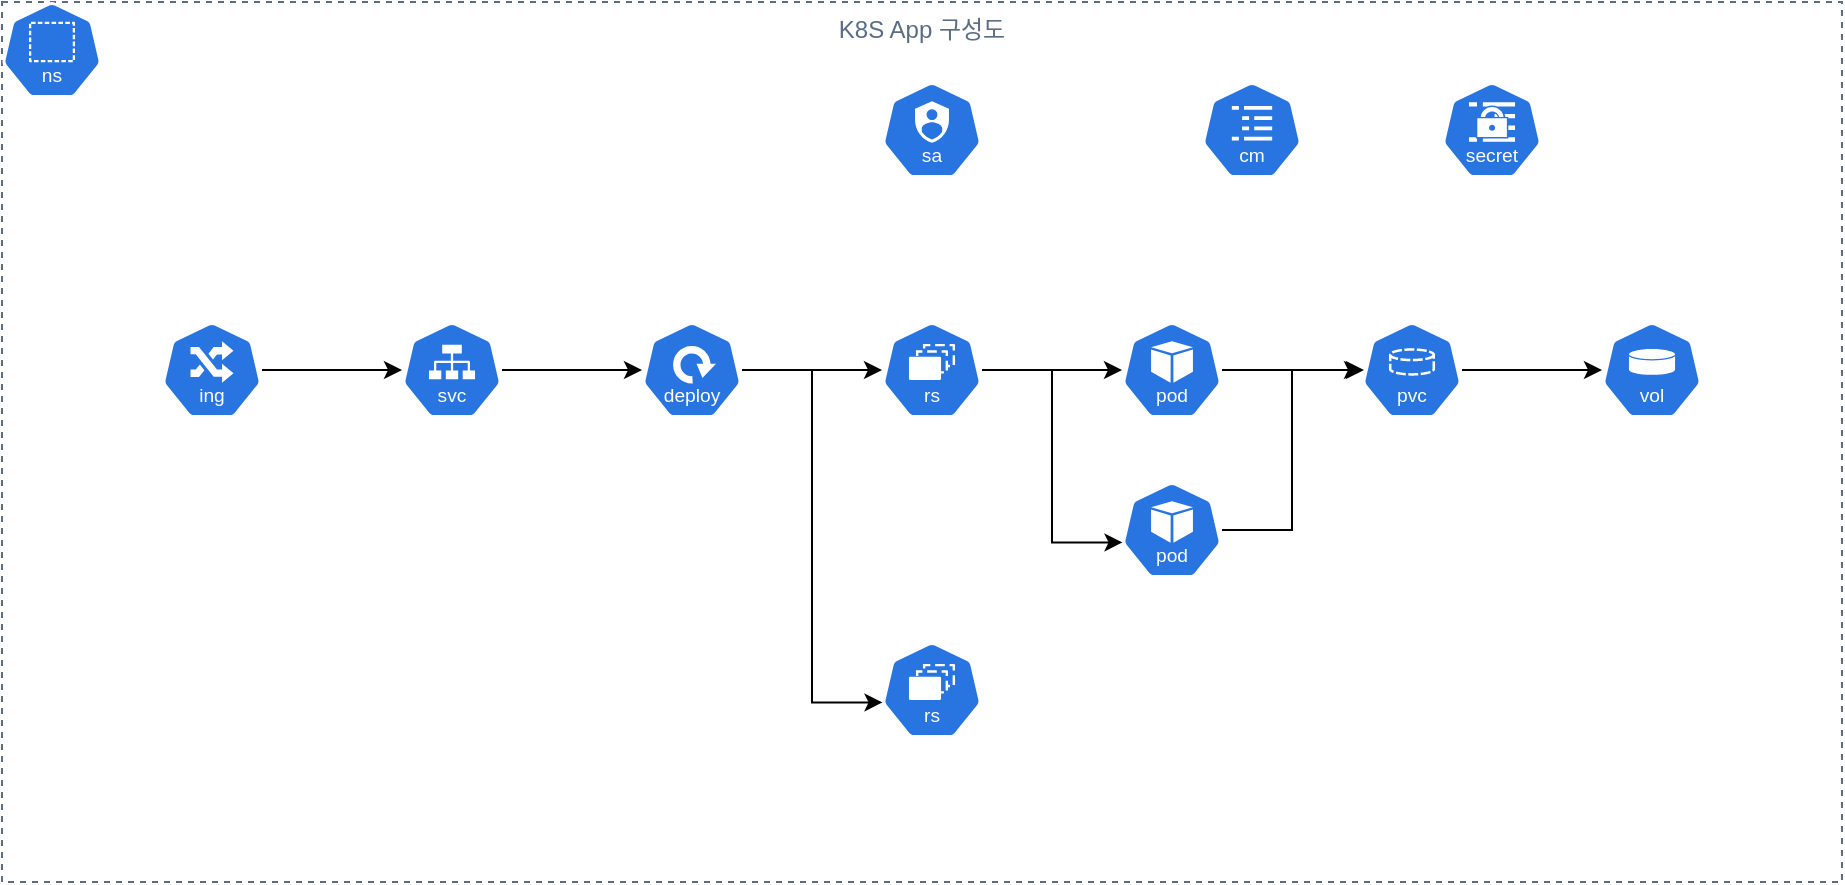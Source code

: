 <mxfile version="27.0.9">
  <diagram name="페이지-1" id="Oi_YQ4LUPEqqa7T-JO6F">
    <mxGraphModel dx="2013" dy="836" grid="1" gridSize="10" guides="1" tooltips="1" connect="1" arrows="1" fold="1" page="1" pageScale="1" pageWidth="827" pageHeight="1169" math="0" shadow="0">
      <root>
        <mxCell id="0" />
        <mxCell id="1" parent="0" />
        <mxCell id="p8cHbhzR3i7QqwwGfhZQ-1" value="K8S App 구성도" style="fillColor=none;strokeColor=#5A6C86;dashed=1;verticalAlign=top;fontStyle=0;fontColor=#5A6C86;whiteSpace=wrap;html=1;" vertex="1" parent="1">
          <mxGeometry x="40" y="80" width="920" height="440" as="geometry" />
        </mxCell>
        <mxCell id="p8cHbhzR3i7QqwwGfhZQ-2" value="" style="aspect=fixed;sketch=0;html=1;dashed=0;whitespace=wrap;verticalLabelPosition=bottom;verticalAlign=top;fillColor=#2875E2;strokeColor=#ffffff;points=[[0.005,0.63,0],[0.1,0.2,0],[0.9,0.2,0],[0.5,0,0],[0.995,0.63,0],[0.72,0.99,0],[0.5,1,0],[0.28,0.99,0]];shape=mxgraph.kubernetes.icon2;kubernetesLabel=1;prIcon=ns" vertex="1" parent="1">
          <mxGeometry x="40" y="80" width="50" height="48" as="geometry" />
        </mxCell>
        <mxCell id="p8cHbhzR3i7QqwwGfhZQ-17" style="edgeStyle=orthogonalEdgeStyle;rounded=0;orthogonalLoop=1;jettySize=auto;html=1;" edge="1" parent="1" source="p8cHbhzR3i7QqwwGfhZQ-4" target="p8cHbhzR3i7QqwwGfhZQ-5">
          <mxGeometry relative="1" as="geometry" />
        </mxCell>
        <mxCell id="p8cHbhzR3i7QqwwGfhZQ-4" value="" style="aspect=fixed;sketch=0;html=1;dashed=0;whitespace=wrap;verticalLabelPosition=bottom;verticalAlign=top;fillColor=#2875E2;strokeColor=#ffffff;points=[[0.005,0.63,0],[0.1,0.2,0],[0.9,0.2,0],[0.5,0,0],[0.995,0.63,0],[0.72,0.99,0],[0.5,1,0],[0.28,0.99,0]];shape=mxgraph.kubernetes.icon2;kubernetesLabel=1;prIcon=ing" vertex="1" parent="1">
          <mxGeometry x="120" y="240" width="50" height="48" as="geometry" />
        </mxCell>
        <mxCell id="p8cHbhzR3i7QqwwGfhZQ-18" style="edgeStyle=orthogonalEdgeStyle;rounded=0;orthogonalLoop=1;jettySize=auto;html=1;" edge="1" parent="1" source="p8cHbhzR3i7QqwwGfhZQ-5" target="p8cHbhzR3i7QqwwGfhZQ-7">
          <mxGeometry relative="1" as="geometry" />
        </mxCell>
        <mxCell id="p8cHbhzR3i7QqwwGfhZQ-5" value="" style="aspect=fixed;sketch=0;html=1;dashed=0;whitespace=wrap;verticalLabelPosition=bottom;verticalAlign=top;fillColor=#2875E2;strokeColor=#ffffff;points=[[0.005,0.63,0],[0.1,0.2,0],[0.9,0.2,0],[0.5,0,0],[0.995,0.63,0],[0.72,0.99,0],[0.5,1,0],[0.28,0.99,0]];shape=mxgraph.kubernetes.icon2;kubernetesLabel=1;prIcon=svc" vertex="1" parent="1">
          <mxGeometry x="240" y="240" width="50" height="48" as="geometry" />
        </mxCell>
        <mxCell id="p8cHbhzR3i7QqwwGfhZQ-22" style="edgeStyle=orthogonalEdgeStyle;rounded=0;orthogonalLoop=1;jettySize=auto;html=1;" edge="1" parent="1" source="p8cHbhzR3i7QqwwGfhZQ-6" target="p8cHbhzR3i7QqwwGfhZQ-12">
          <mxGeometry relative="1" as="geometry" />
        </mxCell>
        <mxCell id="p8cHbhzR3i7QqwwGfhZQ-6" value="" style="aspect=fixed;sketch=0;html=1;dashed=0;whitespace=wrap;verticalLabelPosition=bottom;verticalAlign=top;fillColor=#2875E2;strokeColor=#ffffff;points=[[0.005,0.63,0],[0.1,0.2,0],[0.9,0.2,0],[0.5,0,0],[0.995,0.63,0],[0.72,0.99,0],[0.5,1,0],[0.28,0.99,0]];shape=mxgraph.kubernetes.icon2;kubernetesLabel=1;prIcon=pod" vertex="1" parent="1">
          <mxGeometry x="600" y="240" width="50" height="48" as="geometry" />
        </mxCell>
        <mxCell id="p8cHbhzR3i7QqwwGfhZQ-19" style="edgeStyle=orthogonalEdgeStyle;rounded=0;orthogonalLoop=1;jettySize=auto;html=1;" edge="1" parent="1" source="p8cHbhzR3i7QqwwGfhZQ-7" target="p8cHbhzR3i7QqwwGfhZQ-13">
          <mxGeometry relative="1" as="geometry" />
        </mxCell>
        <mxCell id="p8cHbhzR3i7QqwwGfhZQ-7" value="" style="aspect=fixed;sketch=0;html=1;dashed=0;whitespace=wrap;verticalLabelPosition=bottom;verticalAlign=top;fillColor=#2875E2;strokeColor=#ffffff;points=[[0.005,0.63,0],[0.1,0.2,0],[0.9,0.2,0],[0.5,0,0],[0.995,0.63,0],[0.72,0.99,0],[0.5,1,0],[0.28,0.99,0]];shape=mxgraph.kubernetes.icon2;kubernetesLabel=1;prIcon=deploy" vertex="1" parent="1">
          <mxGeometry x="360" y="240" width="50" height="48" as="geometry" />
        </mxCell>
        <mxCell id="p8cHbhzR3i7QqwwGfhZQ-8" value="" style="aspect=fixed;sketch=0;html=1;dashed=0;whitespace=wrap;verticalLabelPosition=bottom;verticalAlign=top;fillColor=#2875E2;strokeColor=#ffffff;points=[[0.005,0.63,0],[0.1,0.2,0],[0.9,0.2,0],[0.5,0,0],[0.995,0.63,0],[0.72,0.99,0],[0.5,1,0],[0.28,0.99,0]];shape=mxgraph.kubernetes.icon2;kubernetesLabel=1;prIcon=pod" vertex="1" parent="1">
          <mxGeometry x="600" y="320" width="50" height="48" as="geometry" />
        </mxCell>
        <mxCell id="p8cHbhzR3i7QqwwGfhZQ-9" value="" style="aspect=fixed;sketch=0;html=1;dashed=0;whitespace=wrap;verticalLabelPosition=bottom;verticalAlign=top;fillColor=#2875E2;strokeColor=#ffffff;points=[[0.005,0.63,0],[0.1,0.2,0],[0.9,0.2,0],[0.5,0,0],[0.995,0.63,0],[0.72,0.99,0],[0.5,1,0],[0.28,0.99,0]];shape=mxgraph.kubernetes.icon2;kubernetesLabel=1;prIcon=sa" vertex="1" parent="1">
          <mxGeometry x="480" y="120" width="50" height="48" as="geometry" />
        </mxCell>
        <mxCell id="p8cHbhzR3i7QqwwGfhZQ-10" value="" style="aspect=fixed;sketch=0;html=1;dashed=0;whitespace=wrap;verticalLabelPosition=bottom;verticalAlign=top;fillColor=#2875E2;strokeColor=#ffffff;points=[[0.005,0.63,0],[0.1,0.2,0],[0.9,0.2,0],[0.5,0,0],[0.995,0.63,0],[0.72,0.99,0],[0.5,1,0],[0.28,0.99,0]];shape=mxgraph.kubernetes.icon2;kubernetesLabel=1;prIcon=vol" vertex="1" parent="1">
          <mxGeometry x="840" y="240" width="50" height="48" as="geometry" />
        </mxCell>
        <mxCell id="p8cHbhzR3i7QqwwGfhZQ-11" value="" style="aspect=fixed;sketch=0;html=1;dashed=0;whitespace=wrap;verticalLabelPosition=bottom;verticalAlign=top;fillColor=#2875E2;strokeColor=#ffffff;points=[[0.005,0.63,0],[0.1,0.2,0],[0.9,0.2,0],[0.5,0,0],[0.995,0.63,0],[0.72,0.99,0],[0.5,1,0],[0.28,0.99,0]];shape=mxgraph.kubernetes.icon2;kubernetesLabel=1;prIcon=cm" vertex="1" parent="1">
          <mxGeometry x="640" y="120" width="50" height="48" as="geometry" />
        </mxCell>
        <mxCell id="p8cHbhzR3i7QqwwGfhZQ-24" style="edgeStyle=orthogonalEdgeStyle;rounded=0;orthogonalLoop=1;jettySize=auto;html=1;" edge="1" parent="1" source="p8cHbhzR3i7QqwwGfhZQ-12" target="p8cHbhzR3i7QqwwGfhZQ-10">
          <mxGeometry relative="1" as="geometry" />
        </mxCell>
        <mxCell id="p8cHbhzR3i7QqwwGfhZQ-12" value="" style="aspect=fixed;sketch=0;html=1;dashed=0;whitespace=wrap;verticalLabelPosition=bottom;verticalAlign=top;fillColor=#2875E2;strokeColor=#ffffff;points=[[0.005,0.63,0],[0.1,0.2,0],[0.9,0.2,0],[0.5,0,0],[0.995,0.63,0],[0.72,0.99,0],[0.5,1,0],[0.28,0.99,0]];shape=mxgraph.kubernetes.icon2;kubernetesLabel=1;prIcon=pvc" vertex="1" parent="1">
          <mxGeometry x="720" y="240" width="50" height="48" as="geometry" />
        </mxCell>
        <mxCell id="p8cHbhzR3i7QqwwGfhZQ-20" style="edgeStyle=orthogonalEdgeStyle;rounded=0;orthogonalLoop=1;jettySize=auto;html=1;" edge="1" parent="1" source="p8cHbhzR3i7QqwwGfhZQ-13" target="p8cHbhzR3i7QqwwGfhZQ-6">
          <mxGeometry relative="1" as="geometry" />
        </mxCell>
        <mxCell id="p8cHbhzR3i7QqwwGfhZQ-13" value="" style="aspect=fixed;sketch=0;html=1;dashed=0;whitespace=wrap;verticalLabelPosition=bottom;verticalAlign=top;fillColor=#2875E2;strokeColor=#ffffff;points=[[0.005,0.63,0],[0.1,0.2,0],[0.9,0.2,0],[0.5,0,0],[0.995,0.63,0],[0.72,0.99,0],[0.5,1,0],[0.28,0.99,0]];shape=mxgraph.kubernetes.icon2;kubernetesLabel=1;prIcon=rs" vertex="1" parent="1">
          <mxGeometry x="480" y="240" width="50" height="48" as="geometry" />
        </mxCell>
        <mxCell id="p8cHbhzR3i7QqwwGfhZQ-15" value="" style="aspect=fixed;sketch=0;html=1;dashed=0;whitespace=wrap;verticalLabelPosition=bottom;verticalAlign=top;fillColor=#2875E2;strokeColor=#ffffff;points=[[0.005,0.63,0],[0.1,0.2,0],[0.9,0.2,0],[0.5,0,0],[0.995,0.63,0],[0.72,0.99,0],[0.5,1,0],[0.28,0.99,0]];shape=mxgraph.kubernetes.icon2;kubernetesLabel=1;prIcon=rs" vertex="1" parent="1">
          <mxGeometry x="480" y="400" width="50" height="48" as="geometry" />
        </mxCell>
        <mxCell id="p8cHbhzR3i7QqwwGfhZQ-16" value="" style="aspect=fixed;sketch=0;html=1;dashed=0;whitespace=wrap;verticalLabelPosition=bottom;verticalAlign=top;fillColor=#2875E2;strokeColor=#ffffff;points=[[0.005,0.63,0],[0.1,0.2,0],[0.9,0.2,0],[0.5,0,0],[0.995,0.63,0],[0.72,0.99,0],[0.5,1,0],[0.28,0.99,0]];shape=mxgraph.kubernetes.icon2;kubernetesLabel=1;prIcon=secret" vertex="1" parent="1">
          <mxGeometry x="760" y="120" width="50" height="48" as="geometry" />
        </mxCell>
        <mxCell id="p8cHbhzR3i7QqwwGfhZQ-21" style="edgeStyle=orthogonalEdgeStyle;rounded=0;orthogonalLoop=1;jettySize=auto;html=1;entryX=0.005;entryY=0.63;entryDx=0;entryDy=0;entryPerimeter=0;" edge="1" parent="1" source="p8cHbhzR3i7QqwwGfhZQ-13" target="p8cHbhzR3i7QqwwGfhZQ-8">
          <mxGeometry relative="1" as="geometry" />
        </mxCell>
        <mxCell id="p8cHbhzR3i7QqwwGfhZQ-23" style="edgeStyle=orthogonalEdgeStyle;rounded=0;orthogonalLoop=1;jettySize=auto;html=1;entryX=0.02;entryY=0.5;entryDx=0;entryDy=0;entryPerimeter=0;" edge="1" parent="1" source="p8cHbhzR3i7QqwwGfhZQ-8" target="p8cHbhzR3i7QqwwGfhZQ-12">
          <mxGeometry relative="1" as="geometry" />
        </mxCell>
        <mxCell id="p8cHbhzR3i7QqwwGfhZQ-25" style="edgeStyle=orthogonalEdgeStyle;rounded=0;orthogonalLoop=1;jettySize=auto;html=1;entryX=0.005;entryY=0.63;entryDx=0;entryDy=0;entryPerimeter=0;" edge="1" parent="1" source="p8cHbhzR3i7QqwwGfhZQ-7" target="p8cHbhzR3i7QqwwGfhZQ-15">
          <mxGeometry relative="1" as="geometry" />
        </mxCell>
      </root>
    </mxGraphModel>
  </diagram>
</mxfile>
